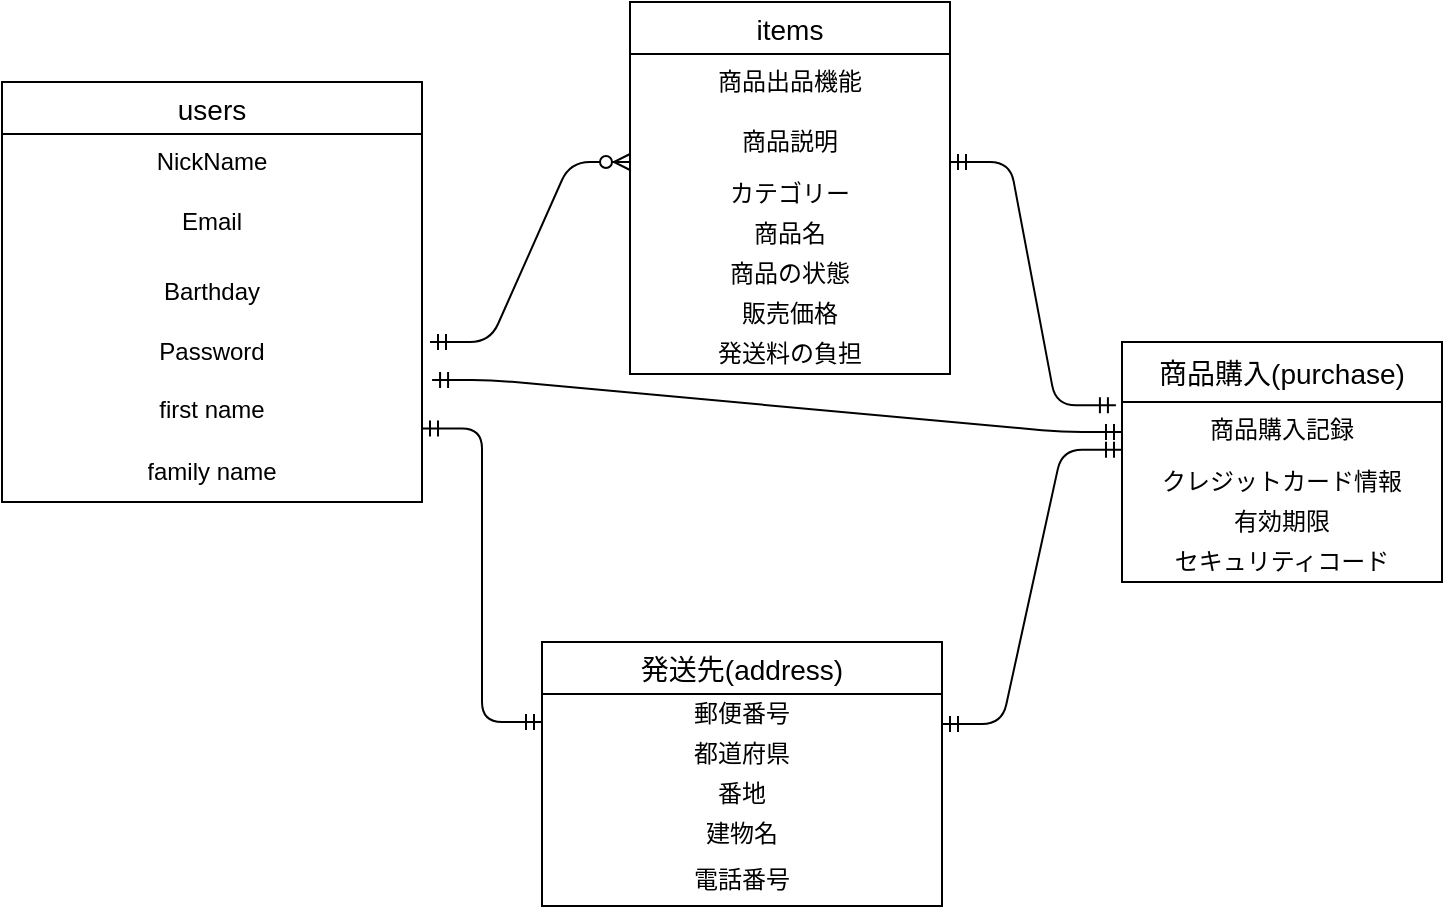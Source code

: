 <mxfile version="13.6.5">
    <diagram id="z4UQGVejiG8ugHENa13I" name="ページ1">
        <mxGraphModel dx="728" dy="583" grid="1" gridSize="10" guides="1" tooltips="1" connect="1" arrows="1" fold="1" page="1" pageScale="1" pageWidth="827" pageHeight="1169" math="0" shadow="0">
            <root>
                <mxCell id="0"/>
                <mxCell id="1" parent="0"/>
                <mxCell id="6" value="users" style="swimlane;fontStyle=0;childLayout=stackLayout;horizontal=1;startSize=26;horizontalStack=0;resizeParent=1;resizeParentMax=0;resizeLast=0;collapsible=1;marginBottom=0;align=center;fontSize=14;" vertex="1" parent="1">
                    <mxGeometry x="20" y="100" width="210" height="210" as="geometry">
                        <mxRectangle x="20" y="100" width="50" height="26" as="alternateBounds"/>
                    </mxGeometry>
                </mxCell>
                <mxCell id="7" value="NickName" style="text;strokeColor=none;fillColor=none;spacingLeft=4;spacingRight=4;overflow=hidden;rotatable=0;points=[[0,0.5],[1,0.5]];portConstraint=eastwest;fontSize=12;align=center;" vertex="1" parent="6">
                    <mxGeometry y="26" width="210" height="30" as="geometry"/>
                </mxCell>
                <mxCell id="8" value="Email" style="text;strokeColor=none;fillColor=none;spacingLeft=4;spacingRight=4;overflow=hidden;rotatable=0;points=[[0,0.5],[1,0.5]];portConstraint=eastwest;fontSize=12;align=center;" vertex="1" parent="6">
                    <mxGeometry y="56" width="210" height="34" as="geometry"/>
                </mxCell>
                <UserObject label="Barthday" placeholders="1" name="Variable" id="16">
                    <mxCell style="text;html=1;strokeColor=none;fillColor=none;align=center;verticalAlign=middle;whiteSpace=wrap;overflow=hidden;" vertex="1" parent="6">
                        <mxGeometry y="90" width="210" height="30" as="geometry"/>
                    </mxCell>
                </UserObject>
                <UserObject label="Password" placeholders="1" name="Variable" id="11">
                    <mxCell style="text;html=1;strokeColor=none;fillColor=none;align=center;verticalAlign=middle;whiteSpace=wrap;overflow=hidden;" vertex="1" parent="6">
                        <mxGeometry y="120" width="210" height="30" as="geometry"/>
                    </mxCell>
                </UserObject>
                <mxCell id="9" value="first name" style="text;strokeColor=none;fillColor=none;spacingLeft=4;spacingRight=4;overflow=hidden;rotatable=0;points=[[0,0.5],[1,0.5]];portConstraint=eastwest;fontSize=12;align=center;" vertex="1" parent="6">
                    <mxGeometry y="150" width="210" height="30" as="geometry"/>
                </mxCell>
                <UserObject label="&lt;span style=&quot;&quot;&gt;family name&lt;/span&gt;" placeholders="1" name="Variable" id="38">
                    <mxCell style="text;html=1;strokeColor=none;fillColor=none;align=center;verticalAlign=middle;whiteSpace=wrap;overflow=hidden;" vertex="1" parent="6">
                        <mxGeometry y="180" width="210" height="30" as="geometry"/>
                    </mxCell>
                </UserObject>
                <mxCell id="17" value="items" style="swimlane;fontStyle=0;childLayout=stackLayout;horizontal=1;startSize=26;horizontalStack=0;resizeParent=1;resizeParentMax=0;resizeLast=0;collapsible=1;marginBottom=0;align=center;fontSize=14;" vertex="1" parent="1">
                    <mxGeometry x="334" y="60" width="160" height="186" as="geometry"/>
                </mxCell>
                <mxCell id="18" value="商品出品機能" style="text;strokeColor=none;fillColor=none;spacingLeft=4;spacingRight=4;overflow=hidden;rotatable=0;points=[[0,0.5],[1,0.5]];portConstraint=eastwest;fontSize=12;align=center;" vertex="1" parent="17">
                    <mxGeometry y="26" width="160" height="30" as="geometry"/>
                </mxCell>
                <mxCell id="19" value="商品説明" style="text;strokeColor=none;fillColor=none;spacingLeft=4;spacingRight=4;overflow=hidden;rotatable=0;points=[[0,0.5],[1,0.5]];portConstraint=eastwest;fontSize=12;align=center;" vertex="1" parent="17">
                    <mxGeometry y="56" width="160" height="30" as="geometry"/>
                </mxCell>
                <UserObject label="カテゴリー&lt;br&gt;" placeholders="1" name="Variable" id="42">
                    <mxCell style="text;html=1;strokeColor=none;fillColor=none;align=center;verticalAlign=middle;whiteSpace=wrap;overflow=hidden;" vertex="1" parent="17">
                        <mxGeometry y="86" width="160" height="20" as="geometry"/>
                    </mxCell>
                </UserObject>
                <UserObject label="商品名" placeholders="1" name="Variable" id="43">
                    <mxCell style="text;html=1;strokeColor=none;fillColor=none;align=center;verticalAlign=middle;whiteSpace=wrap;overflow=hidden;" vertex="1" parent="17">
                        <mxGeometry y="106" width="160" height="20" as="geometry"/>
                    </mxCell>
                </UserObject>
                <UserObject label="商品の状態" placeholders="1" name="Variable" id="44">
                    <mxCell style="text;html=1;strokeColor=none;fillColor=none;align=center;verticalAlign=middle;whiteSpace=wrap;overflow=hidden;" vertex="1" parent="17">
                        <mxGeometry y="126" width="160" height="20" as="geometry"/>
                    </mxCell>
                </UserObject>
                <UserObject label="販売価格" placeholders="1" name="Variable" id="45">
                    <mxCell style="text;html=1;strokeColor=none;fillColor=none;align=center;verticalAlign=middle;whiteSpace=wrap;overflow=hidden;" vertex="1" parent="17">
                        <mxGeometry y="146" width="160" height="20" as="geometry"/>
                    </mxCell>
                </UserObject>
                <UserObject label="発送料の負担" placeholders="1" name="Variable" id="46">
                    <mxCell style="text;html=1;strokeColor=none;fillColor=none;align=center;verticalAlign=middle;whiteSpace=wrap;overflow=hidden;" vertex="1" parent="17">
                        <mxGeometry y="166" width="160" height="20" as="geometry"/>
                    </mxCell>
                </UserObject>
                <mxCell id="34" value="" style="edgeStyle=entityRelationEdgeStyle;fontSize=12;html=1;endArrow=ERmandOne;startArrow=ERmandOne;entryX=-0.019;entryY=0.054;entryDx=0;entryDy=0;entryPerimeter=0;" edge="1" parent="1" target="22">
                    <mxGeometry width="100" height="100" relative="1" as="geometry">
                        <mxPoint x="494" y="140" as="sourcePoint"/>
                        <mxPoint x="550" y="260" as="targetPoint"/>
                    </mxGeometry>
                </mxCell>
                <mxCell id="35" value="" style="edgeStyle=entityRelationEdgeStyle;fontSize=12;html=1;endArrow=ERmandOne;startArrow=ERmandOne;entryX=0;entryY=0.797;entryDx=0;entryDy=0;entryPerimeter=0;exitX=1;exitY=0.5;exitDx=0;exitDy=0;" edge="1" parent="1" target="22">
                    <mxGeometry width="100" height="100" relative="1" as="geometry">
                        <mxPoint x="490" y="421" as="sourcePoint"/>
                        <mxPoint x="620" y="330" as="targetPoint"/>
                    </mxGeometry>
                </mxCell>
                <mxCell id="25" value="発送先(address)" style="swimlane;fontStyle=0;childLayout=stackLayout;horizontal=1;startSize=26;horizontalStack=0;resizeParent=1;resizeParentMax=0;resizeLast=0;collapsible=1;marginBottom=0;align=center;fontSize=14;" vertex="1" parent="1">
                    <mxGeometry x="290" y="380" width="200" height="132" as="geometry"/>
                </mxCell>
                <UserObject label="郵便番号" placeholders="1" name="Variable" id="52">
                    <mxCell style="text;html=1;strokeColor=none;fillColor=none;align=center;verticalAlign=middle;whiteSpace=wrap;overflow=hidden;" vertex="1" parent="25">
                        <mxGeometry y="26" width="200" height="20" as="geometry"/>
                    </mxCell>
                </UserObject>
                <UserObject label="都道府県" placeholders="1" name="Variable" id="51">
                    <mxCell style="text;html=1;strokeColor=none;fillColor=none;align=center;verticalAlign=middle;whiteSpace=wrap;overflow=hidden;" vertex="1" parent="25">
                        <mxGeometry y="46" width="200" height="20" as="geometry"/>
                    </mxCell>
                </UserObject>
                <UserObject label="番地" placeholders="1" name="Variable" id="53">
                    <mxCell style="text;html=1;strokeColor=none;fillColor=none;align=center;verticalAlign=middle;whiteSpace=wrap;overflow=hidden;" vertex="1" parent="25">
                        <mxGeometry y="66" width="200" height="20" as="geometry"/>
                    </mxCell>
                </UserObject>
                <UserObject label="建物名" placeholders="1" name="Variable" id="54">
                    <mxCell style="text;html=1;strokeColor=none;fillColor=none;align=center;verticalAlign=middle;whiteSpace=wrap;overflow=hidden;" vertex="1" parent="25">
                        <mxGeometry y="86" width="200" height="20" as="geometry"/>
                    </mxCell>
                </UserObject>
                <UserObject label="電話番号" placeholders="1" name="Variable" id="50">
                    <mxCell style="text;html=1;strokeColor=none;fillColor=none;align=center;verticalAlign=middle;whiteSpace=wrap;overflow=hidden;" vertex="1" parent="25">
                        <mxGeometry y="106" width="200" height="26" as="geometry"/>
                    </mxCell>
                </UserObject>
                <mxCell id="21" value="商品購入(purchase)" style="swimlane;fontStyle=0;childLayout=stackLayout;horizontal=1;startSize=30;horizontalStack=0;resizeParent=1;resizeParentMax=0;resizeLast=0;collapsible=1;marginBottom=0;align=center;fontSize=14;" vertex="1" parent="1">
                    <mxGeometry x="580" y="230" width="160" height="120" as="geometry"/>
                </mxCell>
                <mxCell id="22" value="商品購入記録" style="text;strokeColor=none;fillColor=none;spacingLeft=4;spacingRight=4;overflow=hidden;rotatable=0;points=[[0,0.5],[1,0.5]];portConstraint=eastwest;fontSize=12;align=center;" vertex="1" parent="21">
                    <mxGeometry y="30" width="160" height="30" as="geometry"/>
                </mxCell>
                <UserObject label="クレジットカード情報" placeholders="1" name="Variable" id="49">
                    <mxCell style="text;html=1;strokeColor=none;fillColor=none;align=center;verticalAlign=middle;whiteSpace=wrap;overflow=hidden;" vertex="1" parent="21">
                        <mxGeometry y="60" width="160" height="20" as="geometry"/>
                    </mxCell>
                </UserObject>
                <UserObject label="有効期限" placeholders="1" name="Variable" id="48">
                    <mxCell style="text;html=1;strokeColor=none;fillColor=none;align=center;verticalAlign=middle;whiteSpace=wrap;overflow=hidden;" vertex="1" parent="21">
                        <mxGeometry y="80" width="160" height="20" as="geometry"/>
                    </mxCell>
                </UserObject>
                <UserObject label="セキュリティコード" placeholders="1" name="Variable" id="47">
                    <mxCell style="text;html=1;strokeColor=none;fillColor=none;align=center;verticalAlign=middle;whiteSpace=wrap;overflow=hidden;" vertex="1" parent="21">
                        <mxGeometry y="100" width="160" height="20" as="geometry"/>
                    </mxCell>
                </UserObject>
                <mxCell id="36" value="" style="edgeStyle=entityRelationEdgeStyle;fontSize=12;html=1;endArrow=ERmandOne;startArrow=ERmandOne;exitX=1;exitY=0.775;exitDx=0;exitDy=0;exitPerimeter=0;" edge="1" parent="1" source="9">
                    <mxGeometry width="100" height="100" relative="1" as="geometry">
                        <mxPoint x="235" y="284" as="sourcePoint"/>
                        <mxPoint x="290" y="420" as="targetPoint"/>
                    </mxGeometry>
                </mxCell>
                <mxCell id="37" value="" style="edgeStyle=entityRelationEdgeStyle;fontSize=12;html=1;endArrow=ERzeroToMany;startArrow=ERmandOne;" edge="1" parent="1">
                    <mxGeometry width="100" height="100" relative="1" as="geometry">
                        <mxPoint x="234" y="230" as="sourcePoint"/>
                        <mxPoint x="334" y="140" as="targetPoint"/>
                    </mxGeometry>
                </mxCell>
                <mxCell id="56" value="" style="edgeStyle=entityRelationEdgeStyle;fontSize=12;html=1;endArrow=ERmandOne;startArrow=ERmandOne;exitX=1.024;exitY=-0.033;exitDx=0;exitDy=0;exitPerimeter=0;entryX=0;entryY=0.5;entryDx=0;entryDy=0;" edge="1" parent="1" source="9" target="22">
                    <mxGeometry width="100" height="100" relative="1" as="geometry">
                        <mxPoint x="340" y="380" as="sourcePoint"/>
                        <mxPoint x="440" y="280" as="targetPoint"/>
                    </mxGeometry>
                </mxCell>
            </root>
        </mxGraphModel>
    </diagram>
</mxfile>